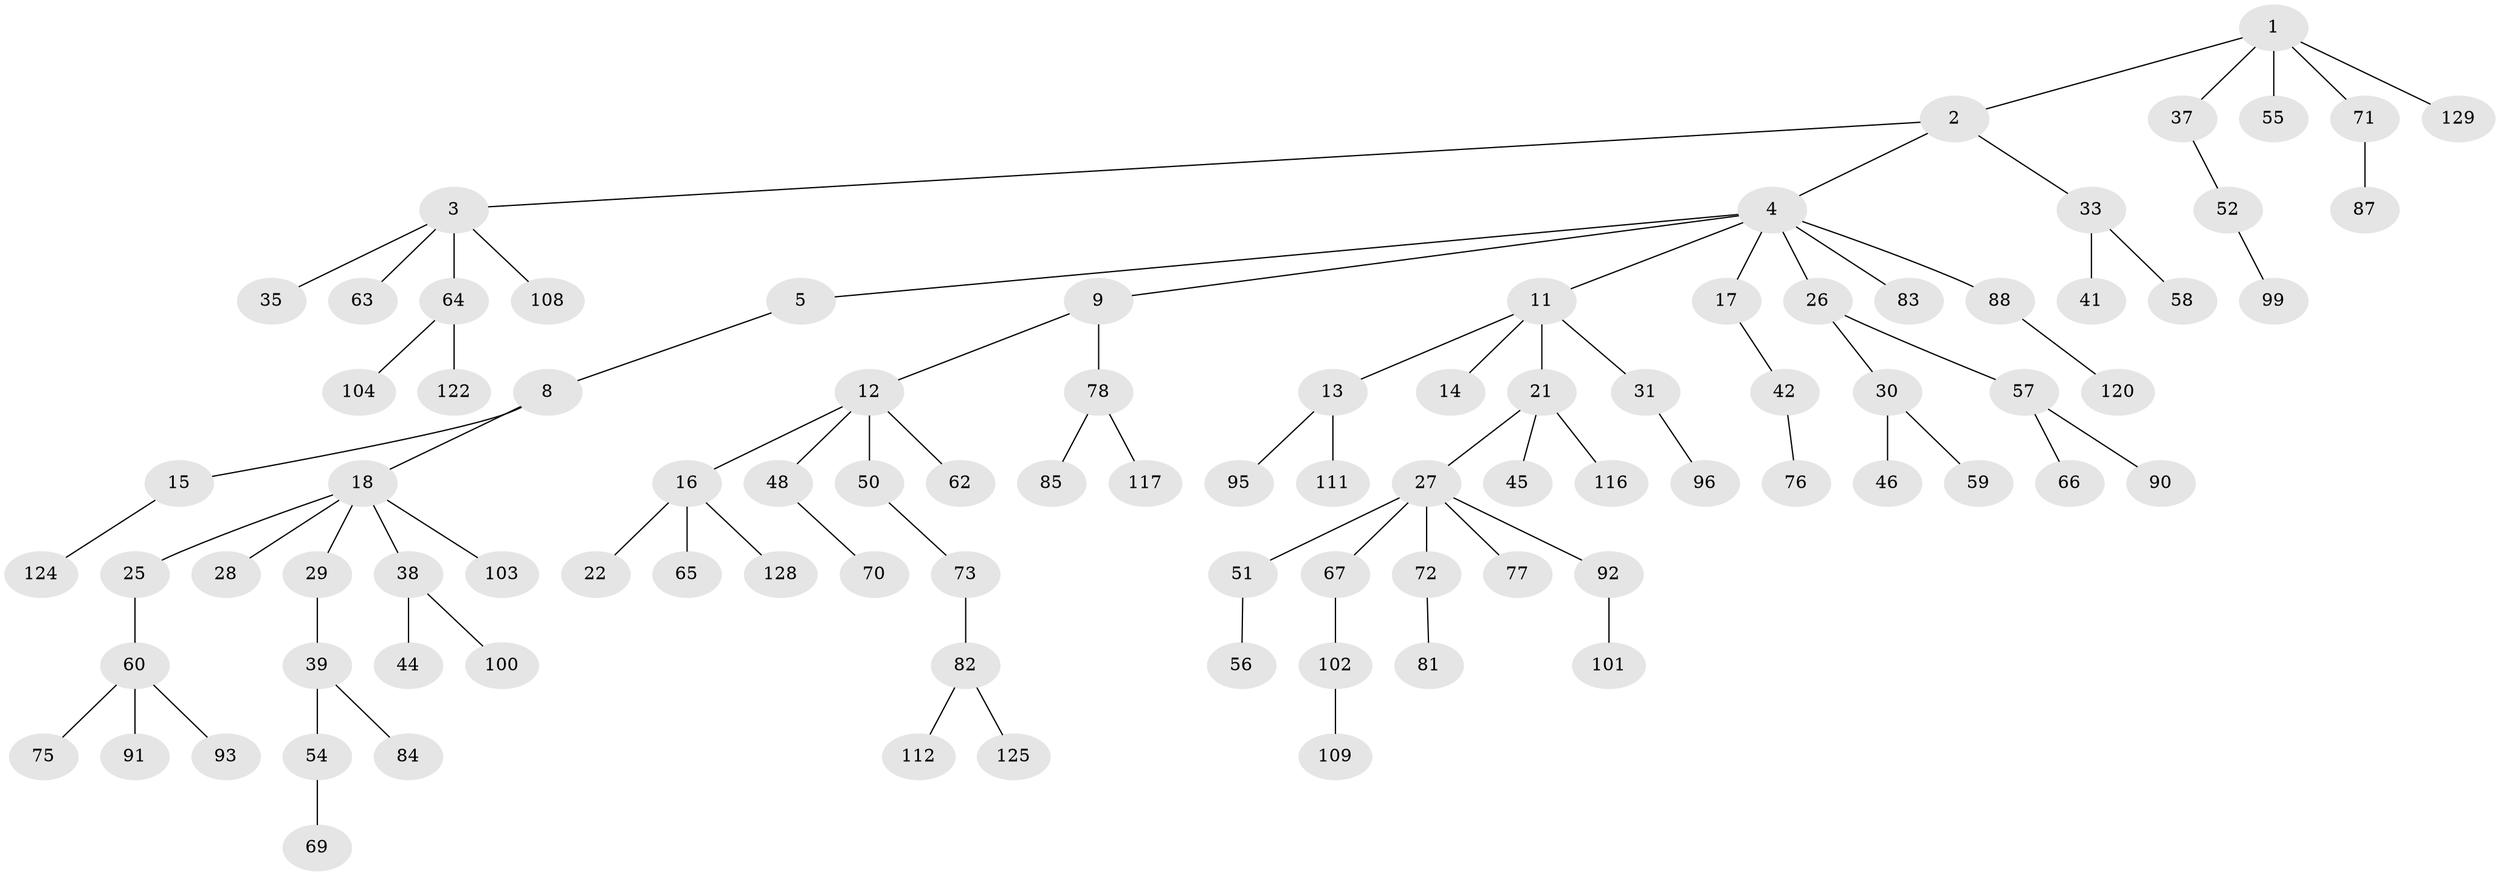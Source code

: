 // original degree distribution, {4: 0.06976744186046512, 7: 0.007751937984496124, 3: 0.16279069767441862, 2: 0.2558139534883721, 6: 0.023255813953488372, 1: 0.4728682170542636, 5: 0.007751937984496124}
// Generated by graph-tools (version 1.1) at 2025/42/03/06/25 10:42:03]
// undirected, 91 vertices, 90 edges
graph export_dot {
graph [start="1"]
  node [color=gray90,style=filled];
  1 [super="+6"];
  2 [super="+23"];
  3 [super="+19"];
  4 [super="+7"];
  5 [super="+32"];
  8 [super="+10"];
  9 [super="+24"];
  11 [super="+114"];
  12 [super="+110"];
  13 [super="+79"];
  14 [super="+115"];
  15 [super="+68"];
  16 [super="+47"];
  17 [super="+61"];
  18 [super="+20"];
  21 [super="+36"];
  22;
  25;
  26;
  27 [super="+43"];
  28 [super="+34"];
  29 [super="+126"];
  30 [super="+40"];
  31 [super="+107"];
  33 [super="+53"];
  35;
  37 [super="+127"];
  38;
  39 [super="+89"];
  41;
  42;
  44;
  45;
  46;
  48 [super="+49"];
  50;
  51;
  52 [super="+118"];
  54;
  55 [super="+105"];
  56;
  57;
  58;
  59;
  60 [super="+121"];
  62;
  63;
  64 [super="+119"];
  65;
  66 [super="+74"];
  67;
  69 [super="+80"];
  70;
  71;
  72;
  73;
  75;
  76;
  77;
  78 [super="+98"];
  81;
  82 [super="+123"];
  83;
  84 [super="+94"];
  85 [super="+86"];
  87 [super="+106"];
  88 [super="+97"];
  90;
  91;
  92;
  93;
  95;
  96;
  99;
  100;
  101;
  102;
  103;
  104;
  108 [super="+113"];
  109;
  111;
  112;
  116;
  117;
  120;
  122;
  124;
  125;
  128;
  129;
  1 -- 2;
  1 -- 55;
  1 -- 71;
  1 -- 129;
  1 -- 37;
  2 -- 3;
  2 -- 4;
  2 -- 33;
  3 -- 35;
  3 -- 63;
  3 -- 64;
  3 -- 108;
  4 -- 5;
  4 -- 11;
  4 -- 17;
  4 -- 83;
  4 -- 88;
  4 -- 9;
  4 -- 26;
  5 -- 8;
  8 -- 18;
  8 -- 15;
  9 -- 12;
  9 -- 78;
  11 -- 13;
  11 -- 14;
  11 -- 21;
  11 -- 31;
  12 -- 16;
  12 -- 48;
  12 -- 50;
  12 -- 62;
  13 -- 111;
  13 -- 95;
  15 -- 124;
  16 -- 22;
  16 -- 65;
  16 -- 128;
  17 -- 42;
  18 -- 25;
  18 -- 28;
  18 -- 29;
  18 -- 103;
  18 -- 38;
  21 -- 27;
  21 -- 116;
  21 -- 45;
  25 -- 60;
  26 -- 30;
  26 -- 57;
  27 -- 67;
  27 -- 77;
  27 -- 72;
  27 -- 51;
  27 -- 92;
  29 -- 39;
  30 -- 46;
  30 -- 59;
  31 -- 96;
  33 -- 41;
  33 -- 58;
  37 -- 52;
  38 -- 44;
  38 -- 100;
  39 -- 54;
  39 -- 84;
  42 -- 76;
  48 -- 70;
  50 -- 73;
  51 -- 56;
  52 -- 99;
  54 -- 69;
  57 -- 66;
  57 -- 90;
  60 -- 75;
  60 -- 91;
  60 -- 93;
  64 -- 104;
  64 -- 122;
  67 -- 102;
  71 -- 87;
  72 -- 81;
  73 -- 82;
  78 -- 85;
  78 -- 117;
  82 -- 112;
  82 -- 125;
  88 -- 120;
  92 -- 101;
  102 -- 109;
}
